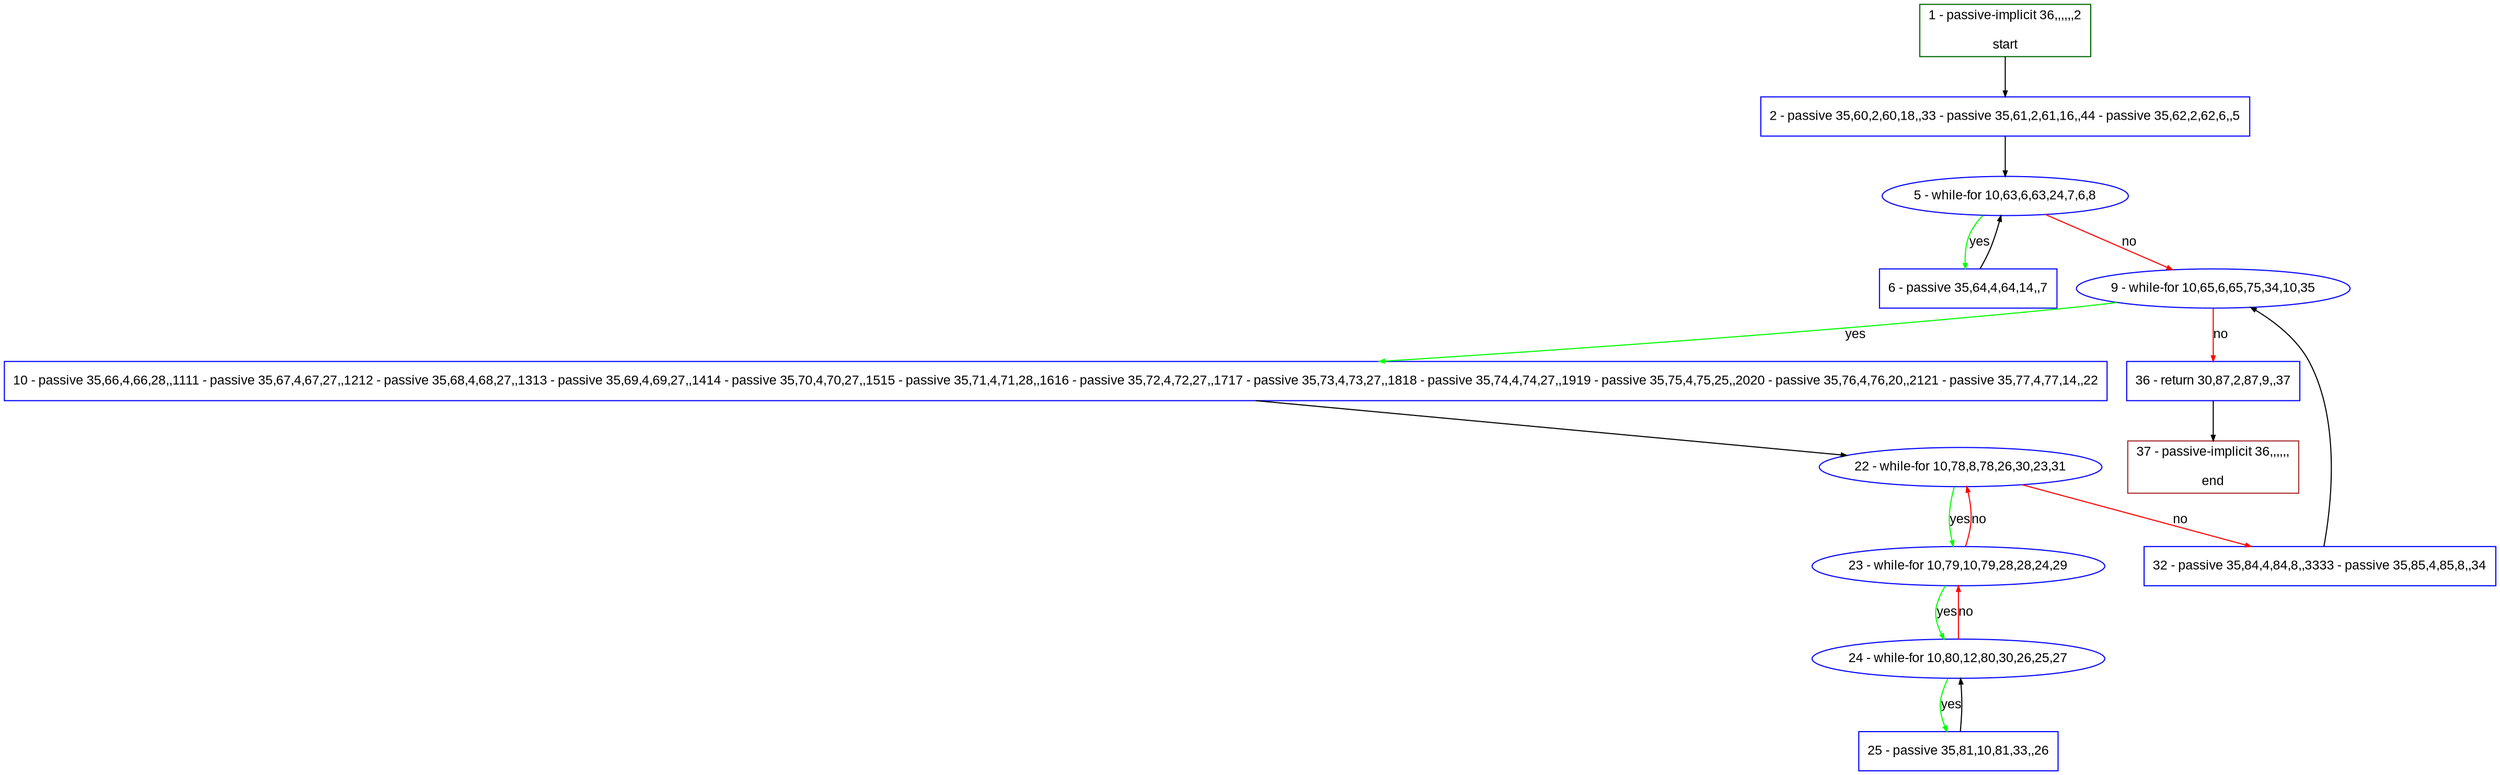 digraph "" {
  graph [pack="true", label="", fontsize="12", packmode="clust", fontname="Arial", fillcolor="#FFFFCC", bgcolor="white", style="rounded,filled", compound="true"];
  node [node_initialized="no", label="", color="grey", fontsize="12", fillcolor="white", fontname="Arial", style="filled", shape="rectangle", compound="true", fixedsize="false"];
  edge [fontcolor="black", arrowhead="normal", arrowtail="none", arrowsize="0.5", ltail="", label="", color="black", fontsize="12", lhead="", fontname="Arial", dir="forward", compound="true"];
  __N1 [label="2 - passive 35,60,2,60,18,,33 - passive 35,61,2,61,16,,44 - passive 35,62,2,62,6,,5", color="#0000ff", fillcolor="#ffffff", style="filled", shape="box"];
  __N2 [label="1 - passive-implicit 36,,,,,,2\n\nstart", color="#006400", fillcolor="#ffffff", style="filled", shape="box"];
  __N3 [label="5 - while-for 10,63,6,63,24,7,6,8", color="#0000ff", fillcolor="#ffffff", style="filled", shape="oval"];
  __N4 [label="6 - passive 35,64,4,64,14,,7", color="#0000ff", fillcolor="#ffffff", style="filled", shape="box"];
  __N5 [label="9 - while-for 10,65,6,65,75,34,10,35", color="#0000ff", fillcolor="#ffffff", style="filled", shape="oval"];
  __N6 [label="10 - passive 35,66,4,66,28,,1111 - passive 35,67,4,67,27,,1212 - passive 35,68,4,68,27,,1313 - passive 35,69,4,69,27,,1414 - passive 35,70,4,70,27,,1515 - passive 35,71,4,71,28,,1616 - passive 35,72,4,72,27,,1717 - passive 35,73,4,73,27,,1818 - passive 35,74,4,74,27,,1919 - passive 35,75,4,75,25,,2020 - passive 35,76,4,76,20,,2121 - passive 35,77,4,77,14,,22", color="#0000ff", fillcolor="#ffffff", style="filled", shape="box"];
  __N7 [label="36 - return 30,87,2,87,9,,37", color="#0000ff", fillcolor="#ffffff", style="filled", shape="box"];
  __N8 [label="22 - while-for 10,78,8,78,26,30,23,31", color="#0000ff", fillcolor="#ffffff", style="filled", shape="oval"];
  __N9 [label="23 - while-for 10,79,10,79,28,28,24,29", color="#0000ff", fillcolor="#ffffff", style="filled", shape="oval"];
  __N10 [label="32 - passive 35,84,4,84,8,,3333 - passive 35,85,4,85,8,,34", color="#0000ff", fillcolor="#ffffff", style="filled", shape="box"];
  __N11 [label="24 - while-for 10,80,12,80,30,26,25,27", color="#0000ff", fillcolor="#ffffff", style="filled", shape="oval"];
  __N12 [label="25 - passive 35,81,10,81,33,,26", color="#0000ff", fillcolor="#ffffff", style="filled", shape="box"];
  __N13 [label="37 - passive-implicit 36,,,,,,\n\nend", color="#a52a2a", fillcolor="#ffffff", style="filled", shape="box"];
  __N2 -> __N1 [arrowhead="normal", arrowtail="none", color="#000000", label="", dir="forward"];
  __N1 -> __N3 [arrowhead="normal", arrowtail="none", color="#000000", label="", dir="forward"];
  __N3 -> __N4 [arrowhead="normal", arrowtail="none", color="#00ff00", label="yes", dir="forward"];
  __N4 -> __N3 [arrowhead="normal", arrowtail="none", color="#000000", label="", dir="forward"];
  __N3 -> __N5 [arrowhead="normal", arrowtail="none", color="#ff0000", label="no", dir="forward"];
  __N5 -> __N6 [arrowhead="normal", arrowtail="none", color="#00ff00", label="yes", dir="forward"];
  __N5 -> __N7 [arrowhead="normal", arrowtail="none", color="#ff0000", label="no", dir="forward"];
  __N6 -> __N8 [arrowhead="normal", arrowtail="none", color="#000000", label="", dir="forward"];
  __N8 -> __N9 [arrowhead="normal", arrowtail="none", color="#00ff00", label="yes", dir="forward"];
  __N9 -> __N8 [arrowhead="normal", arrowtail="none", color="#ff0000", label="no", dir="forward"];
  __N8 -> __N10 [arrowhead="normal", arrowtail="none", color="#ff0000", label="no", dir="forward"];
  __N9 -> __N11 [arrowhead="normal", arrowtail="none", color="#00ff00", label="yes", dir="forward"];
  __N11 -> __N9 [arrowhead="normal", arrowtail="none", color="#ff0000", label="no", dir="forward"];
  __N11 -> __N12 [arrowhead="normal", arrowtail="none", color="#00ff00", label="yes", dir="forward"];
  __N12 -> __N11 [arrowhead="normal", arrowtail="none", color="#000000", label="", dir="forward"];
  __N10 -> __N5 [arrowhead="normal", arrowtail="none", color="#000000", label="", dir="forward"];
  __N7 -> __N13 [arrowhead="normal", arrowtail="none", color="#000000", label="", dir="forward"];
}
